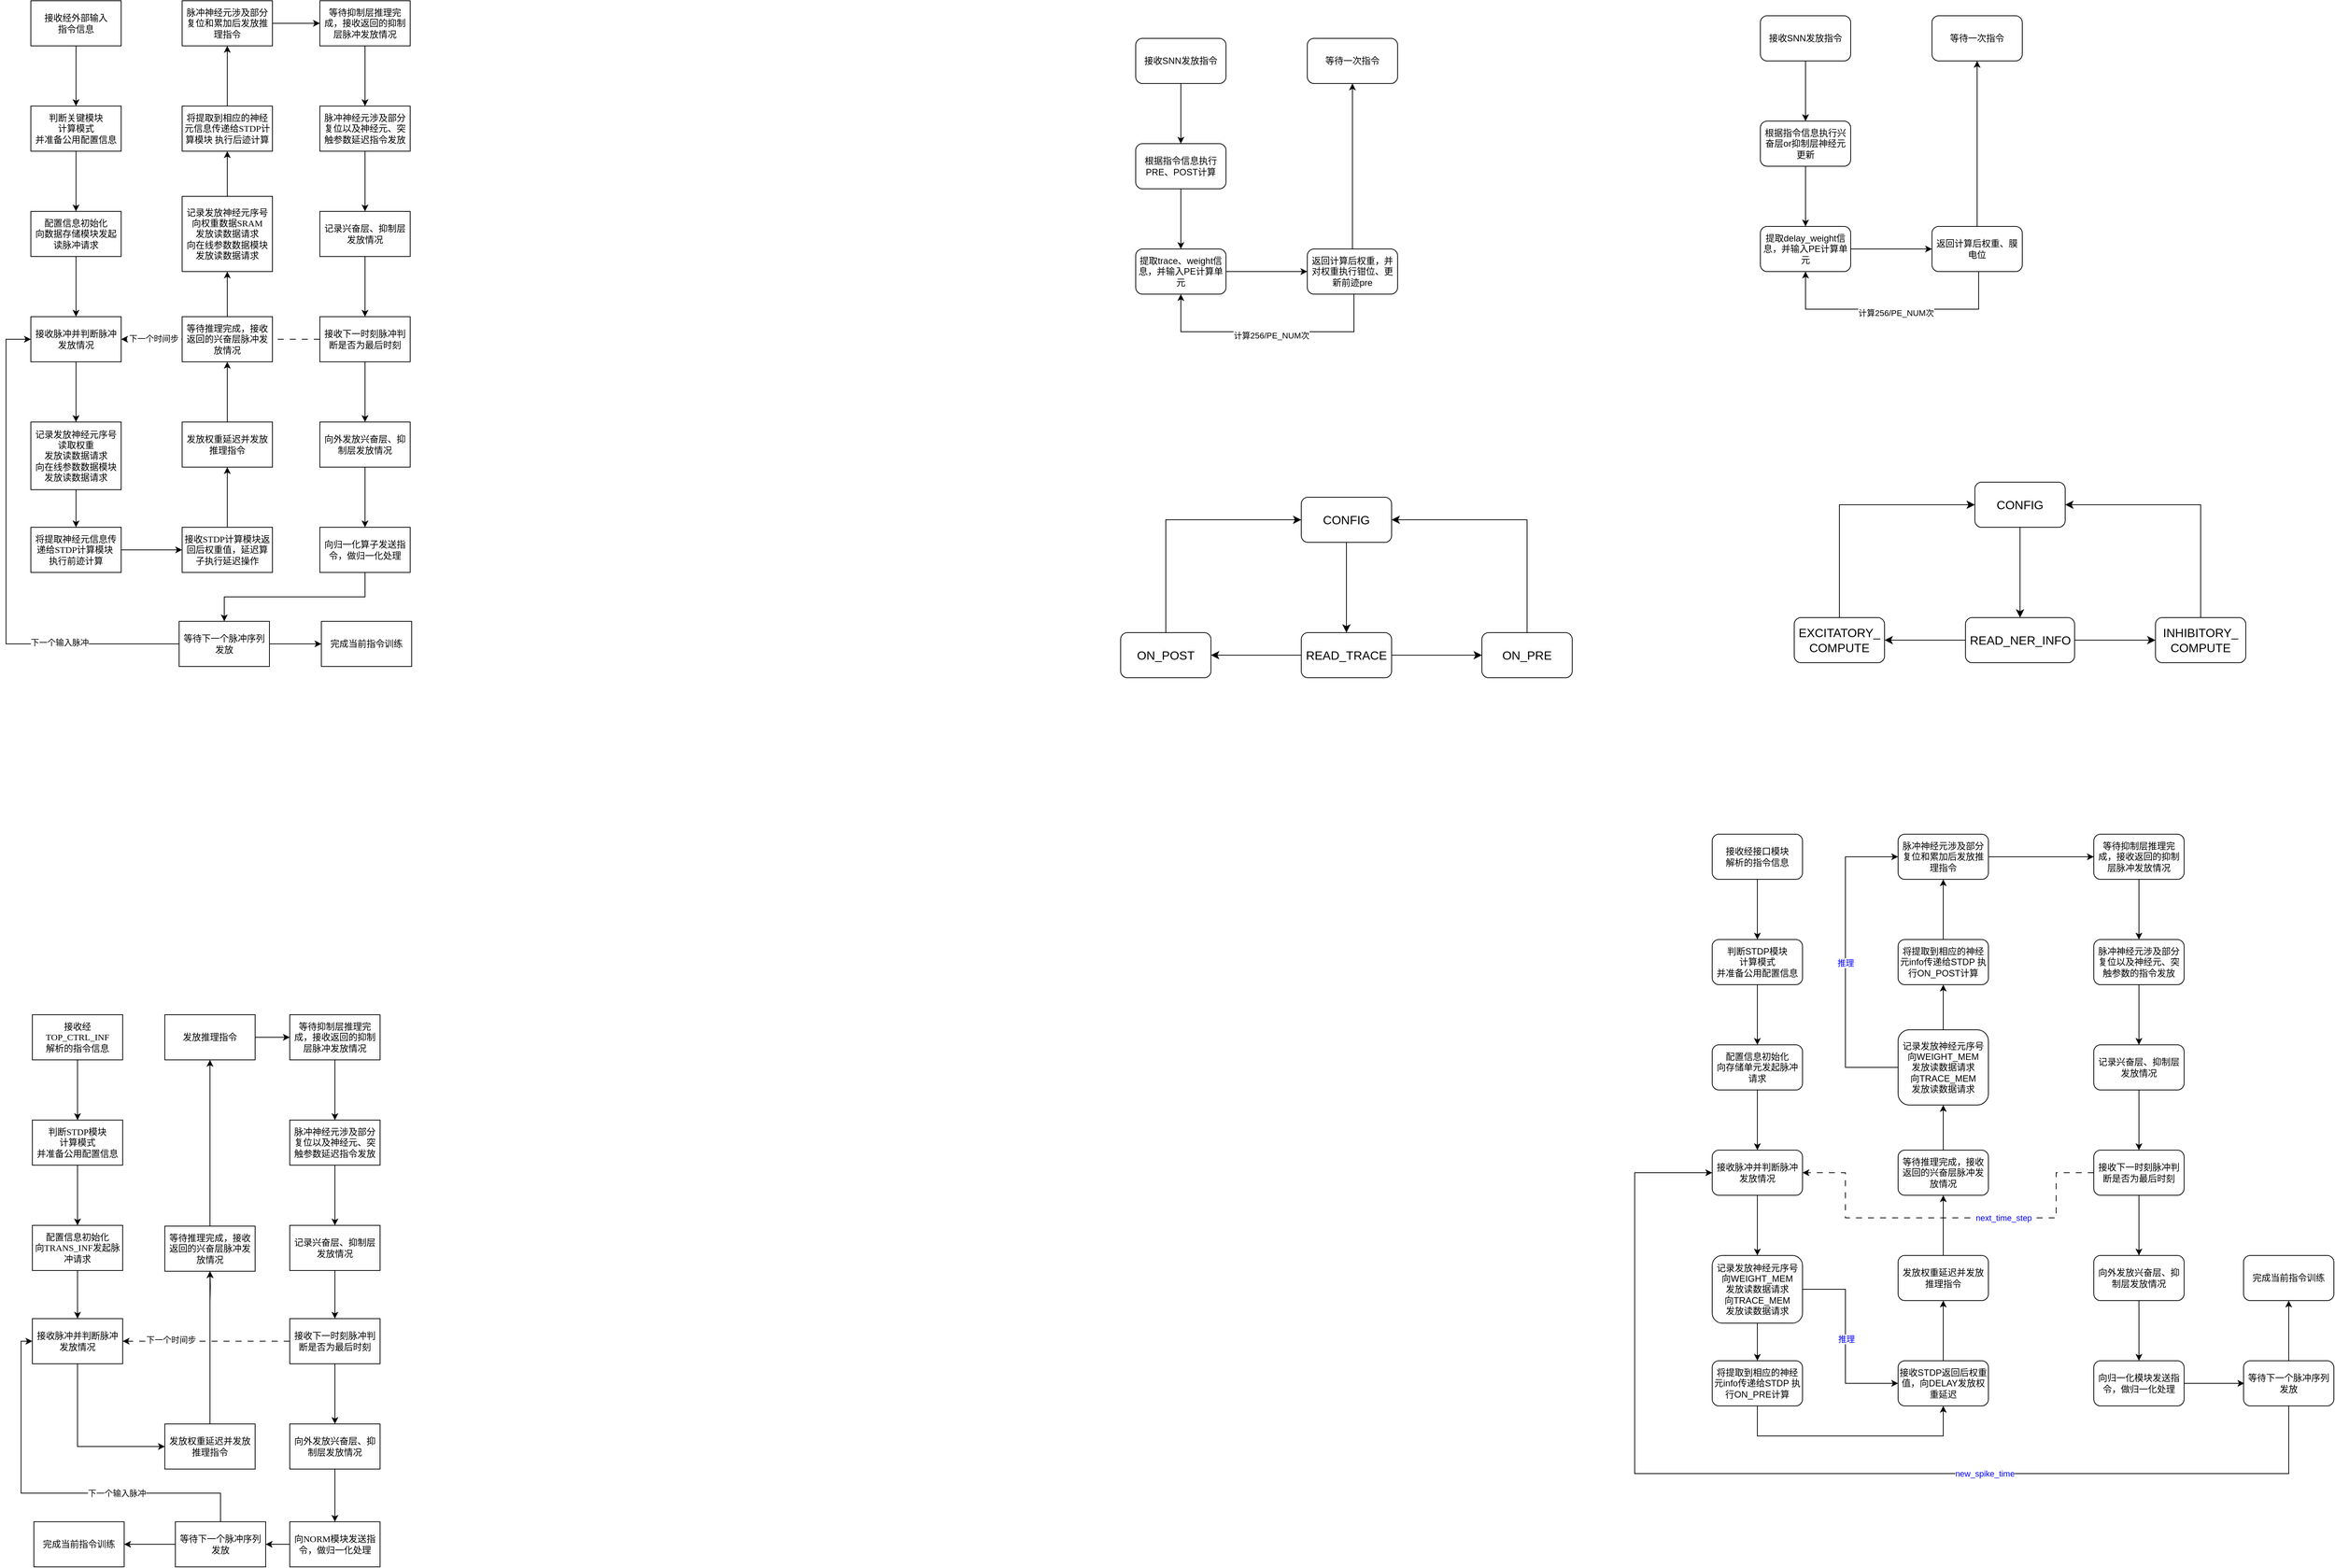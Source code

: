 <mxfile version="24.0.5" type="github">
  <diagram name="第 1 页" id="L9LMITteTnlRZ2TkFZ2f">
    <mxGraphModel dx="1914" dy="976" grid="0" gridSize="10" guides="0" tooltips="1" connect="1" arrows="1" fold="1" page="0" pageScale="1" pageWidth="827" pageHeight="1169" math="0" shadow="0">
      <root>
        <mxCell id="0" />
        <mxCell id="1" parent="0" />
        <mxCell id="XHYiGmg5JfkTDbJsNiU6-63" style="edgeStyle=orthogonalEdgeStyle;rounded=0;orthogonalLoop=1;jettySize=auto;html=1;exitX=0;exitY=0.5;exitDx=0;exitDy=0;entryX=1;entryY=0.5;entryDx=0;entryDy=0;dashed=1;dashPattern=8 8;fontFamily=宋体;fontSource=https%3A%2F%2Ffonts.googleapis.com%2Fcss%3Ffamily%3D%25E5%25AE%258B%25E4%25BD%2593;" parent="1" source="XHYiGmg5JfkTDbJsNiU6-45" target="XHYiGmg5JfkTDbJsNiU6-16" edge="1">
          <mxGeometry relative="1" as="geometry">
            <Array as="points">
              <mxPoint x="519" y="590" />
              <mxPoint x="519" y="590" />
            </Array>
          </mxGeometry>
        </mxCell>
        <mxCell id="ONLA1WShRm9VHiKbCH6p-6" value="下一个时间步" style="edgeLabel;html=1;align=center;verticalAlign=middle;resizable=0;points=[];fontColor=#000000;fontFamily=宋体;fontSource=https%3A%2F%2Ffonts.googleapis.com%2Fcss%3Ffamily%3D%25E5%25AE%258B%25E4%25BD%2593;" parent="XHYiGmg5JfkTDbJsNiU6-63" vertex="1" connectable="0">
          <mxGeometry x="-0.565" relative="1" as="geometry">
            <mxPoint x="-164" y="-1" as="offset" />
          </mxGeometry>
        </mxCell>
        <mxCell id="XHYiGmg5JfkTDbJsNiU6-3" value="" style="edgeStyle=orthogonalEdgeStyle;rounded=0;orthogonalLoop=1;jettySize=auto;html=1;fontFamily=宋体;fontSource=https%3A%2F%2Ffonts.googleapis.com%2Fcss%3Ffamily%3D%25E5%25AE%258B%25E4%25BD%2593;" parent="1" source="XHYiGmg5JfkTDbJsNiU6-1" target="XHYiGmg5JfkTDbJsNiU6-2" edge="1">
          <mxGeometry relative="1" as="geometry" />
        </mxCell>
        <mxCell id="XHYiGmg5JfkTDbJsNiU6-1" value="接收经&lt;font&gt;外部输入&lt;/font&gt;&lt;br&gt;指令信息" style="rounded=0;whiteSpace=wrap;html=1;fillColor=none;fontFamily=宋体;fontSource=https%3A%2F%2Ffonts.googleapis.com%2Fcss%3Ffamily%3D%25E5%25AE%258B%25E4%25BD%2593;" parent="1" vertex="1">
          <mxGeometry x="252" y="140" width="120" height="60" as="geometry" />
        </mxCell>
        <mxCell id="XHYiGmg5JfkTDbJsNiU6-15" value="" style="edgeStyle=orthogonalEdgeStyle;rounded=0;orthogonalLoop=1;jettySize=auto;html=1;fontFamily=宋体;fontSource=https%3A%2F%2Ffonts.googleapis.com%2Fcss%3Ffamily%3D%25E5%25AE%258B%25E4%25BD%2593;" parent="1" source="XHYiGmg5JfkTDbJsNiU6-2" target="XHYiGmg5JfkTDbJsNiU6-14" edge="1">
          <mxGeometry relative="1" as="geometry" />
        </mxCell>
        <mxCell id="XHYiGmg5JfkTDbJsNiU6-2" value="判断&lt;font&gt;关键&lt;/font&gt;模块&lt;br&gt;计算模式&lt;br&gt;并准备公用配置信息" style="whiteSpace=wrap;html=1;fillColor=none;rounded=0;fontFamily=宋体;fontSource=https%3A%2F%2Ffonts.googleapis.com%2Fcss%3Ffamily%3D%25E5%25AE%258B%25E4%25BD%2593;" parent="1" vertex="1">
          <mxGeometry x="252" y="280" width="120" height="60" as="geometry" />
        </mxCell>
        <mxCell id="XHYiGmg5JfkTDbJsNiU6-17" value="" style="edgeStyle=orthogonalEdgeStyle;rounded=0;orthogonalLoop=1;jettySize=auto;html=1;fontFamily=宋体;fontSource=https%3A%2F%2Ffonts.googleapis.com%2Fcss%3Ffamily%3D%25E5%25AE%258B%25E4%25BD%2593;" parent="1" source="XHYiGmg5JfkTDbJsNiU6-14" target="XHYiGmg5JfkTDbJsNiU6-16" edge="1">
          <mxGeometry relative="1" as="geometry" />
        </mxCell>
        <mxCell id="XHYiGmg5JfkTDbJsNiU6-14" value="配置信息初始化&lt;br style=&quot;border-color: var(--border-color);&quot;&gt;向&lt;font&gt;数据存储模块&lt;/font&gt;发起读脉冲请求" style="whiteSpace=wrap;html=1;fillColor=none;rounded=0;fontFamily=宋体;fontSource=https%3A%2F%2Ffonts.googleapis.com%2Fcss%3Ffamily%3D%25E5%25AE%258B%25E4%25BD%2593;" parent="1" vertex="1">
          <mxGeometry x="252" y="420" width="120" height="60" as="geometry" />
        </mxCell>
        <mxCell id="XHYiGmg5JfkTDbJsNiU6-19" value="" style="edgeStyle=orthogonalEdgeStyle;rounded=0;orthogonalLoop=1;jettySize=auto;html=1;fontFamily=宋体;fontSource=https%3A%2F%2Ffonts.googleapis.com%2Fcss%3Ffamily%3D%25E5%25AE%258B%25E4%25BD%2593;" parent="1" source="XHYiGmg5JfkTDbJsNiU6-16" target="XHYiGmg5JfkTDbJsNiU6-18" edge="1">
          <mxGeometry relative="1" as="geometry" />
        </mxCell>
        <mxCell id="XHYiGmg5JfkTDbJsNiU6-16" value="接收脉冲并判断脉冲发放情况" style="whiteSpace=wrap;html=1;fillColor=none;rounded=0;fontFamily=宋体;fontSource=https%3A%2F%2Ffonts.googleapis.com%2Fcss%3Ffamily%3D%25E5%25AE%258B%25E4%25BD%2593;" parent="1" vertex="1">
          <mxGeometry x="252" y="560" width="120" height="60" as="geometry" />
        </mxCell>
        <mxCell id="XHYiGmg5JfkTDbJsNiU6-21" value="" style="edgeStyle=orthogonalEdgeStyle;rounded=0;orthogonalLoop=1;jettySize=auto;html=1;fontFamily=宋体;fontSource=https%3A%2F%2Ffonts.googleapis.com%2Fcss%3Ffamily%3D%25E5%25AE%258B%25E4%25BD%2593;" parent="1" source="XHYiGmg5JfkTDbJsNiU6-18" target="XHYiGmg5JfkTDbJsNiU6-20" edge="1">
          <mxGeometry relative="1" as="geometry" />
        </mxCell>
        <mxCell id="XHYiGmg5JfkTDbJsNiU6-18" value="记录发放神经元序号&lt;br&gt;读取权重&lt;br&gt;发放读数据请求&lt;br&gt;向在线参数数据模块&lt;br&gt;发放读数据请求" style="whiteSpace=wrap;html=1;fillColor=none;rounded=0;fontFamily=宋体;fontSource=https%3A%2F%2Ffonts.googleapis.com%2Fcss%3Ffamily%3D%25E5%25AE%258B%25E4%25BD%2593;" parent="1" vertex="1">
          <mxGeometry x="252" y="700" width="120" height="90" as="geometry" />
        </mxCell>
        <mxCell id="gLFj1DrOyn8dEr5xTRWF-1" style="edgeStyle=orthogonalEdgeStyle;rounded=0;orthogonalLoop=1;jettySize=auto;html=1;exitX=1;exitY=0.5;exitDx=0;exitDy=0;entryX=0;entryY=0.5;entryDx=0;entryDy=0;fontFamily=宋体;fontSource=https%3A%2F%2Ffonts.googleapis.com%2Fcss%3Ffamily%3D%25E5%25AE%258B%25E4%25BD%2593;" parent="1" source="XHYiGmg5JfkTDbJsNiU6-20" target="XHYiGmg5JfkTDbJsNiU6-22" edge="1">
          <mxGeometry relative="1" as="geometry" />
        </mxCell>
        <mxCell id="XHYiGmg5JfkTDbJsNiU6-20" value="将提取神经元&lt;font&gt;信息&lt;/font&gt;&lt;span style=&quot;background-color: initial;&quot;&gt;传递给&lt;/span&gt;&lt;font style=&quot;background-color: initial;&quot;&gt;&lt;font face=&quot;Times New Roman&quot;&gt;STDP&lt;/font&gt;计算模块&lt;/font&gt;&lt;span style=&quot;background-color: initial;&quot;&gt;&amp;nbsp;&lt;/span&gt;&lt;div&gt;&lt;div&gt;执行&lt;font&gt;前迹&lt;/font&gt;计算&lt;/div&gt;&lt;/div&gt;" style="whiteSpace=wrap;html=1;fillColor=none;rounded=0;fontFamily=宋体;fontSource=https%3A%2F%2Ffonts.googleapis.com%2Fcss%3Ffamily%3D%25E5%25AE%258B%25E4%25BD%2593;" parent="1" vertex="1">
          <mxGeometry x="252" y="840" width="120" height="60" as="geometry" />
        </mxCell>
        <mxCell id="XHYiGmg5JfkTDbJsNiU6-25" value="" style="edgeStyle=orthogonalEdgeStyle;rounded=0;orthogonalLoop=1;jettySize=auto;html=1;fontFamily=宋体;fontSource=https%3A%2F%2Ffonts.googleapis.com%2Fcss%3Ffamily%3D%25E5%25AE%258B%25E4%25BD%2593;" parent="1" source="XHYiGmg5JfkTDbJsNiU6-22" target="XHYiGmg5JfkTDbJsNiU6-24" edge="1">
          <mxGeometry relative="1" as="geometry" />
        </mxCell>
        <mxCell id="XHYiGmg5JfkTDbJsNiU6-22" value="接收&lt;font&gt;&lt;font face=&quot;Times New Roman&quot;&gt;STDP&lt;/font&gt;计算模块&lt;/font&gt;返回后权重值，&lt;font&gt;延迟算子执行&lt;/font&gt;延迟操作" style="whiteSpace=wrap;html=1;fillColor=none;rounded=0;fontFamily=宋体;fontSource=https%3A%2F%2Ffonts.googleapis.com%2Fcss%3Ffamily%3D%25E5%25AE%258B%25E4%25BD%2593;" parent="1" vertex="1">
          <mxGeometry x="453" y="840" width="120" height="60" as="geometry" />
        </mxCell>
        <mxCell id="XHYiGmg5JfkTDbJsNiU6-27" value="" style="edgeStyle=orthogonalEdgeStyle;rounded=0;orthogonalLoop=1;jettySize=auto;html=1;fontFamily=宋体;fontSource=https%3A%2F%2Ffonts.googleapis.com%2Fcss%3Ffamily%3D%25E5%25AE%258B%25E4%25BD%2593;" parent="1" source="XHYiGmg5JfkTDbJsNiU6-24" target="XHYiGmg5JfkTDbJsNiU6-26" edge="1">
          <mxGeometry relative="1" as="geometry" />
        </mxCell>
        <mxCell id="XHYiGmg5JfkTDbJsNiU6-24" value="发放权重延迟并发放推理指令" style="whiteSpace=wrap;html=1;fillColor=none;rounded=0;fontFamily=宋体;fontSource=https%3A%2F%2Ffonts.googleapis.com%2Fcss%3Ffamily%3D%25E5%25AE%258B%25E4%25BD%2593;" parent="1" vertex="1">
          <mxGeometry x="453" y="700" width="120" height="60" as="geometry" />
        </mxCell>
        <mxCell id="XHYiGmg5JfkTDbJsNiU6-29" value="" style="edgeStyle=orthogonalEdgeStyle;rounded=0;orthogonalLoop=1;jettySize=auto;html=1;fontFamily=宋体;fontSource=https%3A%2F%2Ffonts.googleapis.com%2Fcss%3Ffamily%3D%25E5%25AE%258B%25E4%25BD%2593;" parent="1" source="XHYiGmg5JfkTDbJsNiU6-26" target="XHYiGmg5JfkTDbJsNiU6-28" edge="1">
          <mxGeometry relative="1" as="geometry" />
        </mxCell>
        <mxCell id="XHYiGmg5JfkTDbJsNiU6-26" value="等待推理完成，接收返回的兴奋层脉冲发放情况" style="whiteSpace=wrap;html=1;fillColor=default;rounded=0;fontFamily=宋体;fontSource=https%3A%2F%2Ffonts.googleapis.com%2Fcss%3Ffamily%3D%25E5%25AE%258B%25E4%25BD%2593;" parent="1" vertex="1">
          <mxGeometry x="453" y="560" width="120" height="60" as="geometry" />
        </mxCell>
        <mxCell id="XHYiGmg5JfkTDbJsNiU6-31" value="" style="edgeStyle=orthogonalEdgeStyle;rounded=0;orthogonalLoop=1;jettySize=auto;html=1;fontFamily=宋体;fontSource=https%3A%2F%2Ffonts.googleapis.com%2Fcss%3Ffamily%3D%25E5%25AE%258B%25E4%25BD%2593;" parent="1" source="XHYiGmg5JfkTDbJsNiU6-28" target="XHYiGmg5JfkTDbJsNiU6-30" edge="1">
          <mxGeometry relative="1" as="geometry" />
        </mxCell>
        <mxCell id="XHYiGmg5JfkTDbJsNiU6-28" value="记录发放神经元序号&lt;br style=&quot;border-color: var(--border-color);&quot;&gt;向&lt;font&gt;权重数据SRAM&lt;/font&gt;&lt;br style=&quot;border-color: var(--border-color);&quot;&gt;发放读数据请求&lt;br style=&quot;border-color: var(--border-color);&quot;&gt;向在线参数数据模块&lt;br style=&quot;border-color: var(--border-color);&quot;&gt;发放读数据请求" style="whiteSpace=wrap;html=1;fillColor=none;rounded=0;fontFamily=宋体;fontSource=https%3A%2F%2Ffonts.googleapis.com%2Fcss%3Ffamily%3D%25E5%25AE%258B%25E4%25BD%2593;" parent="1" vertex="1">
          <mxGeometry x="453" y="400" width="120" height="100" as="geometry" />
        </mxCell>
        <mxCell id="XHYiGmg5JfkTDbJsNiU6-33" value="" style="edgeStyle=orthogonalEdgeStyle;rounded=0;orthogonalLoop=1;jettySize=auto;html=1;fontFamily=宋体;fontSource=https%3A%2F%2Ffonts.googleapis.com%2Fcss%3Ffamily%3D%25E5%25AE%258B%25E4%25BD%2593;" parent="1" source="XHYiGmg5JfkTDbJsNiU6-30" target="XHYiGmg5JfkTDbJsNiU6-32" edge="1">
          <mxGeometry relative="1" as="geometry" />
        </mxCell>
        <mxCell id="XHYiGmg5JfkTDbJsNiU6-30" value="将提取到相应的神经元&lt;font&gt;信息&lt;/font&gt;传递给&lt;font&gt;&lt;font face=&quot;Times New Roman&quot;&gt;STDP&lt;/font&gt;计算模块&lt;/font&gt; 执行&lt;font&gt;后迹&lt;/font&gt;计算" style="whiteSpace=wrap;html=1;fillColor=none;rounded=0;fontFamily=宋体;fontSource=https%3A%2F%2Ffonts.googleapis.com%2Fcss%3Ffamily%3D%25E5%25AE%258B%25E4%25BD%2593;" parent="1" vertex="1">
          <mxGeometry x="453" y="280" width="120" height="60" as="geometry" />
        </mxCell>
        <mxCell id="XHYiGmg5JfkTDbJsNiU6-38" value="" style="edgeStyle=orthogonalEdgeStyle;rounded=0;orthogonalLoop=1;jettySize=auto;html=1;fontFamily=宋体;fontSource=https%3A%2F%2Ffonts.googleapis.com%2Fcss%3Ffamily%3D%25E5%25AE%258B%25E4%25BD%2593;" parent="1" source="XHYiGmg5JfkTDbJsNiU6-32" target="XHYiGmg5JfkTDbJsNiU6-37" edge="1">
          <mxGeometry relative="1" as="geometry" />
        </mxCell>
        <mxCell id="XHYiGmg5JfkTDbJsNiU6-32" value="脉冲神经元涉及部分复位和累加后发放推理指令" style="whiteSpace=wrap;html=1;fillColor=none;rounded=0;fontFamily=宋体;fontSource=https%3A%2F%2Ffonts.googleapis.com%2Fcss%3Ffamily%3D%25E5%25AE%258B%25E4%25BD%2593;" parent="1" vertex="1">
          <mxGeometry x="453" y="140" width="120" height="60" as="geometry" />
        </mxCell>
        <mxCell id="XHYiGmg5JfkTDbJsNiU6-40" value="" style="edgeStyle=orthogonalEdgeStyle;rounded=0;orthogonalLoop=1;jettySize=auto;html=1;fontFamily=宋体;fontSource=https%3A%2F%2Ffonts.googleapis.com%2Fcss%3Ffamily%3D%25E5%25AE%258B%25E4%25BD%2593;" parent="1" source="XHYiGmg5JfkTDbJsNiU6-37" target="XHYiGmg5JfkTDbJsNiU6-39" edge="1">
          <mxGeometry relative="1" as="geometry" />
        </mxCell>
        <mxCell id="XHYiGmg5JfkTDbJsNiU6-37" value="等待抑制层推理完成，接收返回的抑制层脉冲发放情况" style="whiteSpace=wrap;html=1;fillColor=none;rounded=0;fontFamily=宋体;fontSource=https%3A%2F%2Ffonts.googleapis.com%2Fcss%3Ffamily%3D%25E5%25AE%258B%25E4%25BD%2593;" parent="1" vertex="1">
          <mxGeometry x="636" y="140" width="120" height="60" as="geometry" />
        </mxCell>
        <mxCell id="XHYiGmg5JfkTDbJsNiU6-42" value="" style="edgeStyle=orthogonalEdgeStyle;rounded=0;orthogonalLoop=1;jettySize=auto;html=1;fontFamily=宋体;fontSource=https%3A%2F%2Ffonts.googleapis.com%2Fcss%3Ffamily%3D%25E5%25AE%258B%25E4%25BD%2593;" parent="1" source="XHYiGmg5JfkTDbJsNiU6-39" target="XHYiGmg5JfkTDbJsNiU6-41" edge="1">
          <mxGeometry relative="1" as="geometry" />
        </mxCell>
        <mxCell id="XHYiGmg5JfkTDbJsNiU6-39" value="脉冲神经元涉及部分复位以及神经元、突触参数延迟指令发放" style="whiteSpace=wrap;html=1;fillColor=none;rounded=0;fontFamily=宋体;fontSource=https%3A%2F%2Ffonts.googleapis.com%2Fcss%3Ffamily%3D%25E5%25AE%258B%25E4%25BD%2593;" parent="1" vertex="1">
          <mxGeometry x="636" y="280" width="120" height="60" as="geometry" />
        </mxCell>
        <mxCell id="XHYiGmg5JfkTDbJsNiU6-46" value="" style="edgeStyle=orthogonalEdgeStyle;rounded=0;orthogonalLoop=1;jettySize=auto;html=1;fontFamily=宋体;fontSource=https%3A%2F%2Ffonts.googleapis.com%2Fcss%3Ffamily%3D%25E5%25AE%258B%25E4%25BD%2593;" parent="1" source="XHYiGmg5JfkTDbJsNiU6-41" target="XHYiGmg5JfkTDbJsNiU6-45" edge="1">
          <mxGeometry relative="1" as="geometry" />
        </mxCell>
        <mxCell id="XHYiGmg5JfkTDbJsNiU6-41" value="记录兴奋层、抑制层发放情况" style="whiteSpace=wrap;html=1;fillColor=none;rounded=0;fontFamily=宋体;fontSource=https%3A%2F%2Ffonts.googleapis.com%2Fcss%3Ffamily%3D%25E5%25AE%258B%25E4%25BD%2593;" parent="1" vertex="1">
          <mxGeometry x="636" y="420" width="120" height="60" as="geometry" />
        </mxCell>
        <mxCell id="XHYiGmg5JfkTDbJsNiU6-48" value="" style="edgeStyle=orthogonalEdgeStyle;rounded=0;orthogonalLoop=1;jettySize=auto;html=1;fontFamily=宋体;fontSource=https%3A%2F%2Ffonts.googleapis.com%2Fcss%3Ffamily%3D%25E5%25AE%258B%25E4%25BD%2593;" parent="1" source="XHYiGmg5JfkTDbJsNiU6-45" target="XHYiGmg5JfkTDbJsNiU6-47" edge="1">
          <mxGeometry relative="1" as="geometry" />
        </mxCell>
        <mxCell id="XHYiGmg5JfkTDbJsNiU6-45" value="接收下一时刻脉冲判断是否为最后时刻" style="whiteSpace=wrap;html=1;fillColor=none;rounded=0;fontFamily=宋体;fontSource=https%3A%2F%2Ffonts.googleapis.com%2Fcss%3Ffamily%3D%25E5%25AE%258B%25E4%25BD%2593;" parent="1" vertex="1">
          <mxGeometry x="636" y="560" width="120" height="60" as="geometry" />
        </mxCell>
        <mxCell id="XHYiGmg5JfkTDbJsNiU6-50" value="" style="edgeStyle=orthogonalEdgeStyle;rounded=0;orthogonalLoop=1;jettySize=auto;html=1;fontFamily=宋体;fontSource=https%3A%2F%2Ffonts.googleapis.com%2Fcss%3Ffamily%3D%25E5%25AE%258B%25E4%25BD%2593;" parent="1" source="XHYiGmg5JfkTDbJsNiU6-47" target="XHYiGmg5JfkTDbJsNiU6-49" edge="1">
          <mxGeometry relative="1" as="geometry" />
        </mxCell>
        <mxCell id="XHYiGmg5JfkTDbJsNiU6-47" value="向外发放兴奋层、抑制层发放情况" style="whiteSpace=wrap;html=1;fillColor=none;rounded=0;fontFamily=宋体;fontSource=https%3A%2F%2Ffonts.googleapis.com%2Fcss%3Ffamily%3D%25E5%25AE%258B%25E4%25BD%2593;" parent="1" vertex="1">
          <mxGeometry x="636" y="700" width="120" height="60" as="geometry" />
        </mxCell>
        <mxCell id="gLFj1DrOyn8dEr5xTRWF-2" style="edgeStyle=orthogonalEdgeStyle;rounded=0;orthogonalLoop=1;jettySize=auto;html=1;exitX=0.5;exitY=1;exitDx=0;exitDy=0;entryX=0.5;entryY=0;entryDx=0;entryDy=0;fontFamily=宋体;fontSource=https%3A%2F%2Ffonts.googleapis.com%2Fcss%3Ffamily%3D%25E5%25AE%258B%25E4%25BD%2593;" parent="1" source="XHYiGmg5JfkTDbJsNiU6-49" target="XHYiGmg5JfkTDbJsNiU6-51" edge="1">
          <mxGeometry relative="1" as="geometry" />
        </mxCell>
        <mxCell id="XHYiGmg5JfkTDbJsNiU6-49" value="向&lt;font&gt;归一化算子&lt;/font&gt;发送指令，做归一化处理" style="whiteSpace=wrap;html=1;fillColor=none;rounded=0;fontFamily=宋体;fontSource=https%3A%2F%2Ffonts.googleapis.com%2Fcss%3Ffamily%3D%25E5%25AE%258B%25E4%25BD%2593;" parent="1" vertex="1">
          <mxGeometry x="636" y="840" width="120" height="60" as="geometry" />
        </mxCell>
        <mxCell id="XHYiGmg5JfkTDbJsNiU6-53" style="edgeStyle=orthogonalEdgeStyle;rounded=0;orthogonalLoop=1;jettySize=auto;html=1;exitX=0;exitY=0.5;exitDx=0;exitDy=0;entryX=0;entryY=0.5;entryDx=0;entryDy=0;fontFamily=宋体;fontSource=https%3A%2F%2Ffonts.googleapis.com%2Fcss%3Ffamily%3D%25E5%25AE%258B%25E4%25BD%2593;" parent="1" source="XHYiGmg5JfkTDbJsNiU6-51" target="XHYiGmg5JfkTDbJsNiU6-16" edge="1">
          <mxGeometry relative="1" as="geometry">
            <Array as="points">
              <mxPoint x="219" y="995" />
              <mxPoint x="219" y="590" />
            </Array>
          </mxGeometry>
        </mxCell>
        <mxCell id="ONLA1WShRm9VHiKbCH6p-2" value="下一个输入脉冲" style="edgeLabel;html=1;align=center;verticalAlign=middle;resizable=0;points=[];fontColor=#000000;fontFamily=宋体;fontSource=https%3A%2F%2Ffonts.googleapis.com%2Fcss%3Ffamily%3D%25E5%25AE%258B%25E4%25BD%2593;" parent="XHYiGmg5JfkTDbJsNiU6-53" vertex="1" connectable="0">
          <mxGeometry x="-0.324" relative="1" as="geometry">
            <mxPoint x="67" y="-2" as="offset" />
          </mxGeometry>
        </mxCell>
        <mxCell id="XHYiGmg5JfkTDbJsNiU6-55" value="" style="edgeStyle=orthogonalEdgeStyle;rounded=0;orthogonalLoop=1;jettySize=auto;html=1;fontFamily=宋体;fontSource=https%3A%2F%2Ffonts.googleapis.com%2Fcss%3Ffamily%3D%25E5%25AE%258B%25E4%25BD%2593;" parent="1" source="XHYiGmg5JfkTDbJsNiU6-51" target="XHYiGmg5JfkTDbJsNiU6-54" edge="1">
          <mxGeometry relative="1" as="geometry" />
        </mxCell>
        <mxCell id="XHYiGmg5JfkTDbJsNiU6-51" value="等待下一个脉冲序列发放" style="whiteSpace=wrap;html=1;fillColor=none;rounded=0;fontFamily=宋体;fontSource=https%3A%2F%2Ffonts.googleapis.com%2Fcss%3Ffamily%3D%25E5%25AE%258B%25E4%25BD%2593;" parent="1" vertex="1">
          <mxGeometry x="449" y="965" width="120" height="60" as="geometry" />
        </mxCell>
        <mxCell id="XHYiGmg5JfkTDbJsNiU6-54" value="完成当前指令训练" style="whiteSpace=wrap;html=1;fillColor=none;rounded=0;fontFamily=宋体;fontSource=https%3A%2F%2Ffonts.googleapis.com%2Fcss%3Ffamily%3D%25E5%25AE%258B%25E4%25BD%2593;" parent="1" vertex="1">
          <mxGeometry x="638" y="965" width="120" height="60" as="geometry" />
        </mxCell>
        <mxCell id="ONLA1WShRm9VHiKbCH6p-7" style="edgeStyle=orthogonalEdgeStyle;rounded=0;orthogonalLoop=1;jettySize=auto;html=1;exitX=0;exitY=0.5;exitDx=0;exitDy=0;entryX=1;entryY=0.5;entryDx=0;entryDy=0;dashed=1;dashPattern=8 8;fontFamily=宋体;fontSource=https%3A%2F%2Ffonts.googleapis.com%2Fcss%3Ffamily%3D%25E5%25AE%258B%25E4%25BD%2593;" parent="1" source="ONLA1WShRm9VHiKbCH6p-44" target="ONLA1WShRm9VHiKbCH6p-16" edge="1">
          <mxGeometry relative="1" as="geometry">
            <Array as="points">
              <mxPoint x="483" y="1922" />
              <mxPoint x="483" y="1922" />
            </Array>
          </mxGeometry>
        </mxCell>
        <mxCell id="ONLA1WShRm9VHiKbCH6p-8" value="&lt;font color=&quot;#000000&quot;&gt;下一个时间步&lt;/font&gt;" style="edgeLabel;html=1;align=center;verticalAlign=middle;resizable=0;points=[];fontColor=#0000FF;fontFamily=宋体;fontSource=https%3A%2F%2Ffonts.googleapis.com%2Fcss%3Ffamily%3D%25E5%25AE%258B%25E4%25BD%2593;" parent="ONLA1WShRm9VHiKbCH6p-7" vertex="1" connectable="0">
          <mxGeometry x="-0.565" relative="1" as="geometry">
            <mxPoint x="-110" y="-2" as="offset" />
          </mxGeometry>
        </mxCell>
        <mxCell id="ONLA1WShRm9VHiKbCH6p-9" value="" style="edgeStyle=orthogonalEdgeStyle;rounded=0;orthogonalLoop=1;jettySize=auto;html=1;fontFamily=宋体;fontSource=https%3A%2F%2Ffonts.googleapis.com%2Fcss%3Ffamily%3D%25E5%25AE%258B%25E4%25BD%2593;" parent="1" source="ONLA1WShRm9VHiKbCH6p-10" target="ONLA1WShRm9VHiKbCH6p-12" edge="1">
          <mxGeometry relative="1" as="geometry" />
        </mxCell>
        <mxCell id="ONLA1WShRm9VHiKbCH6p-10" value="接收经&lt;font face=&quot;Times New Roman&quot;&gt;TOP_CTRL_INF&lt;/font&gt;&lt;br&gt;解析的指令信息" style="rounded=0;whiteSpace=wrap;html=1;fillColor=none;fontFamily=宋体;fontSource=https%3A%2F%2Ffonts.googleapis.com%2Fcss%3Ffamily%3D%25E5%25AE%258B%25E4%25BD%2593;" parent="1" vertex="1">
          <mxGeometry x="254" y="1488" width="120" height="60" as="geometry" />
        </mxCell>
        <mxCell id="ONLA1WShRm9VHiKbCH6p-11" value="" style="edgeStyle=orthogonalEdgeStyle;rounded=0;orthogonalLoop=1;jettySize=auto;html=1;fontFamily=宋体;fontSource=https%3A%2F%2Ffonts.googleapis.com%2Fcss%3Ffamily%3D%25E5%25AE%258B%25E4%25BD%2593;" parent="1" source="ONLA1WShRm9VHiKbCH6p-12" target="ONLA1WShRm9VHiKbCH6p-14" edge="1">
          <mxGeometry relative="1" as="geometry" />
        </mxCell>
        <mxCell id="ONLA1WShRm9VHiKbCH6p-12" value="判断&lt;font face=&quot;Times New Roman&quot;&gt;STDP&lt;/font&gt;模块&lt;br&gt;计算模式&lt;br&gt;并准备公用配置信息" style="whiteSpace=wrap;html=1;fillColor=none;rounded=0;fontFamily=宋体;fontSource=https%3A%2F%2Ffonts.googleapis.com%2Fcss%3Ffamily%3D%25E5%25AE%258B%25E4%25BD%2593;" parent="1" vertex="1">
          <mxGeometry x="254" y="1628" width="120" height="60" as="geometry" />
        </mxCell>
        <mxCell id="ONLA1WShRm9VHiKbCH6p-13" value="" style="edgeStyle=orthogonalEdgeStyle;rounded=0;orthogonalLoop=1;jettySize=auto;html=1;fontFamily=宋体;fontSource=https%3A%2F%2Ffonts.googleapis.com%2Fcss%3Ffamily%3D%25E5%25AE%258B%25E4%25BD%2593;" parent="1" source="ONLA1WShRm9VHiKbCH6p-14" target="ONLA1WShRm9VHiKbCH6p-16" edge="1">
          <mxGeometry relative="1" as="geometry" />
        </mxCell>
        <mxCell id="ONLA1WShRm9VHiKbCH6p-14" value="配置信息初始化&lt;br style=&quot;border-color: var(--border-color);&quot;&gt;向&lt;font face=&quot;Times New Roman&quot;&gt;TRANS_INF&lt;/font&gt;发起脉冲请求" style="whiteSpace=wrap;html=1;fillColor=none;rounded=0;fontFamily=宋体;fontSource=https%3A%2F%2Ffonts.googleapis.com%2Fcss%3Ffamily%3D%25E5%25AE%258B%25E4%25BD%2593;" parent="1" vertex="1">
          <mxGeometry x="254" y="1768" width="120" height="60" as="geometry" />
        </mxCell>
        <mxCell id="ONLA1WShRm9VHiKbCH6p-54" style="edgeStyle=orthogonalEdgeStyle;rounded=0;orthogonalLoop=1;jettySize=auto;html=1;exitX=0.5;exitY=1;exitDx=0;exitDy=0;entryX=0;entryY=0.5;entryDx=0;entryDy=0;fontFamily=宋体;fontSource=https%3A%2F%2Ffonts.googleapis.com%2Fcss%3Ffamily%3D%25E5%25AE%258B%25E4%25BD%2593;" parent="1" source="ONLA1WShRm9VHiKbCH6p-16" target="ONLA1WShRm9VHiKbCH6p-26" edge="1">
          <mxGeometry relative="1" as="geometry" />
        </mxCell>
        <mxCell id="ONLA1WShRm9VHiKbCH6p-16" value="接收脉冲并判断脉冲发放情况" style="whiteSpace=wrap;html=1;fillColor=none;rounded=0;fontFamily=宋体;fontSource=https%3A%2F%2Ffonts.googleapis.com%2Fcss%3Ffamily%3D%25E5%25AE%258B%25E4%25BD%2593;" parent="1" vertex="1">
          <mxGeometry x="254" y="1892" width="120" height="60" as="geometry" />
        </mxCell>
        <mxCell id="ONLA1WShRm9VHiKbCH6p-25" value="" style="edgeStyle=orthogonalEdgeStyle;rounded=0;orthogonalLoop=1;jettySize=auto;html=1;fontFamily=宋体;fontSource=https%3A%2F%2Ffonts.googleapis.com%2Fcss%3Ffamily%3D%25E5%25AE%258B%25E4%25BD%2593;" parent="1" source="ONLA1WShRm9VHiKbCH6p-26" target="ONLA1WShRm9VHiKbCH6p-28" edge="1">
          <mxGeometry relative="1" as="geometry" />
        </mxCell>
        <mxCell id="ONLA1WShRm9VHiKbCH6p-26" value="发放权重延迟并发放推理指令" style="whiteSpace=wrap;html=1;fillColor=none;rounded=0;fontFamily=宋体;fontSource=https%3A%2F%2Ffonts.googleapis.com%2Fcss%3Ffamily%3D%25E5%25AE%258B%25E4%25BD%2593;" parent="1" vertex="1">
          <mxGeometry x="430" y="2032" width="120" height="60" as="geometry" />
        </mxCell>
        <mxCell id="ONLA1WShRm9VHiKbCH6p-33" value="" style="edgeStyle=orthogonalEdgeStyle;rounded=0;orthogonalLoop=1;jettySize=auto;html=1;fontFamily=宋体;fontSource=https%3A%2F%2Ffonts.googleapis.com%2Fcss%3Ffamily%3D%25E5%25AE%258B%25E4%25BD%2593;exitX=0.5;exitY=0;exitDx=0;exitDy=0;" parent="1" source="ONLA1WShRm9VHiKbCH6p-28" target="ONLA1WShRm9VHiKbCH6p-36" edge="1">
          <mxGeometry relative="1" as="geometry">
            <mxPoint x="490" y="1730" as="sourcePoint" />
          </mxGeometry>
        </mxCell>
        <mxCell id="ONLA1WShRm9VHiKbCH6p-35" value="" style="edgeStyle=orthogonalEdgeStyle;rounded=0;orthogonalLoop=1;jettySize=auto;html=1;fontFamily=宋体;fontSource=https%3A%2F%2Ffonts.googleapis.com%2Fcss%3Ffamily%3D%25E5%25AE%258B%25E4%25BD%2593;" parent="1" source="ONLA1WShRm9VHiKbCH6p-36" target="ONLA1WShRm9VHiKbCH6p-38" edge="1">
          <mxGeometry relative="1" as="geometry" />
        </mxCell>
        <mxCell id="ONLA1WShRm9VHiKbCH6p-36" value="发放推理指令" style="whiteSpace=wrap;html=1;fillColor=none;rounded=0;fontFamily=宋体;fontSource=https%3A%2F%2Ffonts.googleapis.com%2Fcss%3Ffamily%3D%25E5%25AE%258B%25E4%25BD%2593;" parent="1" vertex="1">
          <mxGeometry x="430" y="1488" width="120" height="60" as="geometry" />
        </mxCell>
        <mxCell id="ONLA1WShRm9VHiKbCH6p-37" value="" style="edgeStyle=orthogonalEdgeStyle;rounded=0;orthogonalLoop=1;jettySize=auto;html=1;fontFamily=宋体;fontSource=https%3A%2F%2Ffonts.googleapis.com%2Fcss%3Ffamily%3D%25E5%25AE%258B%25E4%25BD%2593;" parent="1" source="ONLA1WShRm9VHiKbCH6p-38" target="ONLA1WShRm9VHiKbCH6p-40" edge="1">
          <mxGeometry relative="1" as="geometry" />
        </mxCell>
        <mxCell id="ONLA1WShRm9VHiKbCH6p-38" value="等待抑制层推理完成，接收返回的抑制层脉冲发放情况" style="whiteSpace=wrap;html=1;fillColor=none;rounded=0;fontFamily=宋体;fontSource=https%3A%2F%2Ffonts.googleapis.com%2Fcss%3Ffamily%3D%25E5%25AE%258B%25E4%25BD%2593;" parent="1" vertex="1">
          <mxGeometry x="596" y="1488" width="120" height="60" as="geometry" />
        </mxCell>
        <mxCell id="ONLA1WShRm9VHiKbCH6p-39" value="" style="edgeStyle=orthogonalEdgeStyle;rounded=0;orthogonalLoop=1;jettySize=auto;html=1;fontFamily=宋体;fontSource=https%3A%2F%2Ffonts.googleapis.com%2Fcss%3Ffamily%3D%25E5%25AE%258B%25E4%25BD%2593;" parent="1" source="ONLA1WShRm9VHiKbCH6p-40" target="ONLA1WShRm9VHiKbCH6p-42" edge="1">
          <mxGeometry relative="1" as="geometry" />
        </mxCell>
        <mxCell id="ONLA1WShRm9VHiKbCH6p-40" value="脉冲神经元涉及部分复位以及神经元、突触参数延迟指令发放" style="whiteSpace=wrap;html=1;fillColor=none;rounded=0;fontFamily=宋体;fontSource=https%3A%2F%2Ffonts.googleapis.com%2Fcss%3Ffamily%3D%25E5%25AE%258B%25E4%25BD%2593;" parent="1" vertex="1">
          <mxGeometry x="596" y="1628" width="120" height="60" as="geometry" />
        </mxCell>
        <mxCell id="ONLA1WShRm9VHiKbCH6p-41" value="" style="edgeStyle=orthogonalEdgeStyle;rounded=0;orthogonalLoop=1;jettySize=auto;html=1;fontFamily=宋体;fontSource=https%3A%2F%2Ffonts.googleapis.com%2Fcss%3Ffamily%3D%25E5%25AE%258B%25E4%25BD%2593;" parent="1" source="ONLA1WShRm9VHiKbCH6p-42" target="ONLA1WShRm9VHiKbCH6p-44" edge="1">
          <mxGeometry relative="1" as="geometry" />
        </mxCell>
        <mxCell id="ONLA1WShRm9VHiKbCH6p-42" value="记录兴奋层、抑制层发放情况" style="whiteSpace=wrap;html=1;fillColor=none;rounded=0;fontFamily=宋体;fontSource=https%3A%2F%2Ffonts.googleapis.com%2Fcss%3Ffamily%3D%25E5%25AE%258B%25E4%25BD%2593;" parent="1" vertex="1">
          <mxGeometry x="596" y="1768" width="120" height="60" as="geometry" />
        </mxCell>
        <mxCell id="ONLA1WShRm9VHiKbCH6p-43" value="" style="edgeStyle=orthogonalEdgeStyle;rounded=0;orthogonalLoop=1;jettySize=auto;html=1;fontFamily=宋体;fontSource=https%3A%2F%2Ffonts.googleapis.com%2Fcss%3Ffamily%3D%25E5%25AE%258B%25E4%25BD%2593;" parent="1" source="ONLA1WShRm9VHiKbCH6p-44" target="ONLA1WShRm9VHiKbCH6p-46" edge="1">
          <mxGeometry relative="1" as="geometry" />
        </mxCell>
        <mxCell id="ONLA1WShRm9VHiKbCH6p-44" value="接收下一时刻脉冲判断是否为最后时刻" style="whiteSpace=wrap;html=1;fillColor=none;rounded=0;fontFamily=宋体;fontSource=https%3A%2F%2Ffonts.googleapis.com%2Fcss%3Ffamily%3D%25E5%25AE%258B%25E4%25BD%2593;" parent="1" vertex="1">
          <mxGeometry x="596" y="1892" width="120" height="60" as="geometry" />
        </mxCell>
        <mxCell id="ONLA1WShRm9VHiKbCH6p-45" value="" style="edgeStyle=orthogonalEdgeStyle;rounded=0;orthogonalLoop=1;jettySize=auto;html=1;fontFamily=宋体;fontSource=https%3A%2F%2Ffonts.googleapis.com%2Fcss%3Ffamily%3D%25E5%25AE%258B%25E4%25BD%2593;" parent="1" source="ONLA1WShRm9VHiKbCH6p-46" target="ONLA1WShRm9VHiKbCH6p-48" edge="1">
          <mxGeometry relative="1" as="geometry" />
        </mxCell>
        <mxCell id="ONLA1WShRm9VHiKbCH6p-46" value="向外发放兴奋层、抑制层发放情况" style="whiteSpace=wrap;html=1;fillColor=none;rounded=0;fontFamily=宋体;fontSource=https%3A%2F%2Ffonts.googleapis.com%2Fcss%3Ffamily%3D%25E5%25AE%258B%25E4%25BD%2593;" parent="1" vertex="1">
          <mxGeometry x="596" y="2032" width="120" height="60" as="geometry" />
        </mxCell>
        <mxCell id="ONLA1WShRm9VHiKbCH6p-47" value="" style="edgeStyle=orthogonalEdgeStyle;rounded=0;orthogonalLoop=1;jettySize=auto;html=1;entryX=1;entryY=0.5;entryDx=0;entryDy=0;fontFamily=宋体;fontSource=https%3A%2F%2Ffonts.googleapis.com%2Fcss%3Ffamily%3D%25E5%25AE%258B%25E4%25BD%2593;" parent="1" source="ONLA1WShRm9VHiKbCH6p-48" target="ONLA1WShRm9VHiKbCH6p-52" edge="1">
          <mxGeometry relative="1" as="geometry">
            <mxPoint x="890" y="2192" as="targetPoint" />
            <Array as="points">
              <mxPoint x="588" y="2192" />
              <mxPoint x="588" y="2192" />
            </Array>
          </mxGeometry>
        </mxCell>
        <mxCell id="ONLA1WShRm9VHiKbCH6p-48" value="向&lt;font face=&quot;Times New Roman&quot;&gt;NORM&lt;/font&gt;模块发送指令，做归一化处理" style="whiteSpace=wrap;html=1;fillColor=none;rounded=0;fontFamily=宋体;fontSource=https%3A%2F%2Ffonts.googleapis.com%2Fcss%3Ffamily%3D%25E5%25AE%258B%25E4%25BD%2593;" parent="1" vertex="1">
          <mxGeometry x="596" y="2162" width="120" height="60" as="geometry" />
        </mxCell>
        <mxCell id="ONLA1WShRm9VHiKbCH6p-49" style="edgeStyle=orthogonalEdgeStyle;rounded=0;orthogonalLoop=1;jettySize=auto;html=1;exitX=0.5;exitY=0;exitDx=0;exitDy=0;entryX=0;entryY=0.5;entryDx=0;entryDy=0;fontFamily=宋体;fontSource=https%3A%2F%2Ffonts.googleapis.com%2Fcss%3Ffamily%3D%25E5%25AE%258B%25E4%25BD%2593;" parent="1" source="ONLA1WShRm9VHiKbCH6p-52" target="ONLA1WShRm9VHiKbCH6p-16" edge="1">
          <mxGeometry relative="1" as="geometry">
            <Array as="points">
              <mxPoint x="504" y="2124" />
              <mxPoint x="239" y="2124" />
              <mxPoint x="239" y="1922" />
            </Array>
          </mxGeometry>
        </mxCell>
        <mxCell id="ONLA1WShRm9VHiKbCH6p-50" value="下一个输入脉冲" style="edgeLabel;html=1;align=center;verticalAlign=middle;resizable=0;points=[];fontColor=#000000;fontFamily=宋体;fontSource=https%3A%2F%2Ffonts.googleapis.com%2Fcss%3Ffamily%3D%25E5%25AE%258B%25E4%25BD%2593;" parent="ONLA1WShRm9VHiKbCH6p-49" vertex="1" connectable="0">
          <mxGeometry x="-0.324" relative="1" as="geometry">
            <mxPoint as="offset" />
          </mxGeometry>
        </mxCell>
        <mxCell id="ONLA1WShRm9VHiKbCH6p-51" value="" style="edgeStyle=orthogonalEdgeStyle;rounded=0;orthogonalLoop=1;jettySize=auto;html=1;fontFamily=宋体;fontSource=https%3A%2F%2Ffonts.googleapis.com%2Fcss%3Ffamily%3D%25E5%25AE%258B%25E4%25BD%2593;" parent="1" source="ONLA1WShRm9VHiKbCH6p-52" target="ONLA1WShRm9VHiKbCH6p-53" edge="1">
          <mxGeometry relative="1" as="geometry" />
        </mxCell>
        <mxCell id="ONLA1WShRm9VHiKbCH6p-52" value="等待下一个脉冲序列发放" style="whiteSpace=wrap;html=1;fillColor=none;rounded=0;fontFamily=宋体;fontSource=https%3A%2F%2Ffonts.googleapis.com%2Fcss%3Ffamily%3D%25E5%25AE%258B%25E4%25BD%2593;" parent="1" vertex="1">
          <mxGeometry x="444" y="2162" width="120" height="60" as="geometry" />
        </mxCell>
        <mxCell id="ONLA1WShRm9VHiKbCH6p-53" value="完成当前指令训练" style="whiteSpace=wrap;html=1;fillColor=none;rounded=0;fontFamily=宋体;fontSource=https%3A%2F%2Ffonts.googleapis.com%2Fcss%3Ffamily%3D%25E5%25AE%258B%25E4%25BD%2593;" parent="1" vertex="1">
          <mxGeometry x="256" y="2162" width="120" height="60" as="geometry" />
        </mxCell>
        <mxCell id="ONLA1WShRm9VHiKbCH6p-58" value="" style="edgeStyle=orthogonalEdgeStyle;rounded=0;orthogonalLoop=1;jettySize=auto;html=1;" parent="1" source="ONLA1WShRm9VHiKbCH6p-56" target="ONLA1WShRm9VHiKbCH6p-57" edge="1">
          <mxGeometry relative="1" as="geometry" />
        </mxCell>
        <mxCell id="ONLA1WShRm9VHiKbCH6p-56" value="接收SNN发放指令" style="rounded=1;whiteSpace=wrap;html=1;" parent="1" vertex="1">
          <mxGeometry x="1720" y="190" width="120" height="60" as="geometry" />
        </mxCell>
        <mxCell id="ONLA1WShRm9VHiKbCH6p-60" value="" style="edgeStyle=orthogonalEdgeStyle;rounded=0;orthogonalLoop=1;jettySize=auto;html=1;" parent="1" source="ONLA1WShRm9VHiKbCH6p-57" target="ONLA1WShRm9VHiKbCH6p-59" edge="1">
          <mxGeometry relative="1" as="geometry" />
        </mxCell>
        <mxCell id="ONLA1WShRm9VHiKbCH6p-57" value="根据指令信息执行PRE、POST计算" style="whiteSpace=wrap;html=1;rounded=1;" parent="1" vertex="1">
          <mxGeometry x="1720" y="330" width="120" height="60" as="geometry" />
        </mxCell>
        <mxCell id="ONLA1WShRm9VHiKbCH6p-62" value="" style="edgeStyle=orthogonalEdgeStyle;rounded=0;orthogonalLoop=1;jettySize=auto;html=1;" parent="1" source="ONLA1WShRm9VHiKbCH6p-59" target="ONLA1WShRm9VHiKbCH6p-61" edge="1">
          <mxGeometry relative="1" as="geometry" />
        </mxCell>
        <mxCell id="ONLA1WShRm9VHiKbCH6p-59" value="提取trace、weight信息，并输入PE计算单元" style="whiteSpace=wrap;html=1;rounded=1;" parent="1" vertex="1">
          <mxGeometry x="1720" y="470" width="120" height="60" as="geometry" />
        </mxCell>
        <mxCell id="ONLA1WShRm9VHiKbCH6p-64" value="" style="edgeStyle=orthogonalEdgeStyle;rounded=0;orthogonalLoop=1;jettySize=auto;html=1;" parent="1" source="ONLA1WShRm9VHiKbCH6p-61" target="ONLA1WShRm9VHiKbCH6p-63" edge="1">
          <mxGeometry relative="1" as="geometry" />
        </mxCell>
        <mxCell id="ONLA1WShRm9VHiKbCH6p-65" style="edgeStyle=orthogonalEdgeStyle;rounded=0;orthogonalLoop=1;jettySize=auto;html=1;exitX=0.5;exitY=1;exitDx=0;exitDy=0;entryX=0.5;entryY=1;entryDx=0;entryDy=0;" parent="1" source="ONLA1WShRm9VHiKbCH6p-61" target="ONLA1WShRm9VHiKbCH6p-59" edge="1">
          <mxGeometry relative="1" as="geometry">
            <Array as="points">
              <mxPoint x="2008" y="500" />
              <mxPoint x="2010" y="500" />
              <mxPoint x="2010" y="580" />
              <mxPoint x="1780" y="580" />
            </Array>
          </mxGeometry>
        </mxCell>
        <mxCell id="ONLA1WShRm9VHiKbCH6p-66" value="计算256/PE_NUM次" style="edgeLabel;html=1;align=center;verticalAlign=middle;resizable=0;points=[];" parent="ONLA1WShRm9VHiKbCH6p-65" vertex="1" connectable="0">
          <mxGeometry x="0.083" y="3" relative="1" as="geometry">
            <mxPoint x="-10" y="2" as="offset" />
          </mxGeometry>
        </mxCell>
        <mxCell id="ONLA1WShRm9VHiKbCH6p-61" value="返回计算后权重，并对权重执行钳位、更新前迹pre" style="whiteSpace=wrap;html=1;rounded=1;" parent="1" vertex="1">
          <mxGeometry x="1948" y="470" width="120" height="60" as="geometry" />
        </mxCell>
        <mxCell id="ONLA1WShRm9VHiKbCH6p-63" value="等待一次指令" style="whiteSpace=wrap;html=1;rounded=1;" parent="1" vertex="1">
          <mxGeometry x="1948" y="190" width="120" height="60" as="geometry" />
        </mxCell>
        <mxCell id="mNBl5FdlkpwVqaLiXcc0-3" value="" style="edgeStyle=none;curved=1;rounded=0;orthogonalLoop=1;jettySize=auto;html=1;fontSize=12;startSize=8;endSize=8;" parent="1" source="mNBl5FdlkpwVqaLiXcc0-1" target="mNBl5FdlkpwVqaLiXcc0-2" edge="1">
          <mxGeometry relative="1" as="geometry" />
        </mxCell>
        <mxCell id="mNBl5FdlkpwVqaLiXcc0-1" value="CONFIG" style="rounded=1;whiteSpace=wrap;html=1;fontSize=16;" parent="1" vertex="1">
          <mxGeometry x="1940" y="800" width="120" height="60" as="geometry" />
        </mxCell>
        <mxCell id="mNBl5FdlkpwVqaLiXcc0-5" value="" style="edgeStyle=none;curved=1;rounded=0;orthogonalLoop=1;jettySize=auto;html=1;fontSize=12;startSize=8;endSize=8;" parent="1" source="mNBl5FdlkpwVqaLiXcc0-2" target="mNBl5FdlkpwVqaLiXcc0-4" edge="1">
          <mxGeometry relative="1" as="geometry" />
        </mxCell>
        <mxCell id="mNBl5FdlkpwVqaLiXcc0-7" value="" style="edgeStyle=none;curved=1;rounded=0;orthogonalLoop=1;jettySize=auto;html=1;fontSize=12;startSize=8;endSize=8;" parent="1" source="mNBl5FdlkpwVqaLiXcc0-2" target="mNBl5FdlkpwVqaLiXcc0-6" edge="1">
          <mxGeometry relative="1" as="geometry" />
        </mxCell>
        <mxCell id="mNBl5FdlkpwVqaLiXcc0-2" value="READ_TRACE" style="rounded=1;whiteSpace=wrap;html=1;fontSize=16;" parent="1" vertex="1">
          <mxGeometry x="1940" y="980" width="120" height="60" as="geometry" />
        </mxCell>
        <mxCell id="mNBl5FdlkpwVqaLiXcc0-10" style="edgeStyle=orthogonalEdgeStyle;rounded=0;orthogonalLoop=1;jettySize=auto;html=1;entryX=1;entryY=0.5;entryDx=0;entryDy=0;fontSize=12;startSize=8;endSize=8;" parent="1" source="mNBl5FdlkpwVqaLiXcc0-4" target="mNBl5FdlkpwVqaLiXcc0-1" edge="1">
          <mxGeometry relative="1" as="geometry">
            <Array as="points">
              <mxPoint x="2240" y="830" />
            </Array>
          </mxGeometry>
        </mxCell>
        <mxCell id="mNBl5FdlkpwVqaLiXcc0-4" value="ON_PRE" style="rounded=1;whiteSpace=wrap;html=1;fontSize=16;" parent="1" vertex="1">
          <mxGeometry x="2180" y="980" width="120" height="60" as="geometry" />
        </mxCell>
        <mxCell id="mNBl5FdlkpwVqaLiXcc0-9" style="edgeStyle=orthogonalEdgeStyle;rounded=0;orthogonalLoop=1;jettySize=auto;html=1;exitX=0.5;exitY=0;exitDx=0;exitDy=0;entryX=0;entryY=0.5;entryDx=0;entryDy=0;fontSize=12;startSize=8;endSize=8;" parent="1" source="mNBl5FdlkpwVqaLiXcc0-6" target="mNBl5FdlkpwVqaLiXcc0-1" edge="1">
          <mxGeometry relative="1" as="geometry" />
        </mxCell>
        <mxCell id="mNBl5FdlkpwVqaLiXcc0-6" value="ON_POST" style="rounded=1;whiteSpace=wrap;html=1;fontSize=16;" parent="1" vertex="1">
          <mxGeometry x="1700" y="980" width="120" height="60" as="geometry" />
        </mxCell>
        <mxCell id="mNBl5FdlkpwVqaLiXcc0-11" value="" style="edgeStyle=orthogonalEdgeStyle;rounded=0;orthogonalLoop=1;jettySize=auto;html=1;" parent="1" source="mNBl5FdlkpwVqaLiXcc0-12" target="mNBl5FdlkpwVqaLiXcc0-14" edge="1">
          <mxGeometry relative="1" as="geometry" />
        </mxCell>
        <mxCell id="mNBl5FdlkpwVqaLiXcc0-12" value="接收SNN发放指令" style="rounded=1;whiteSpace=wrap;html=1;" parent="1" vertex="1">
          <mxGeometry x="2550" y="160" width="120" height="60" as="geometry" />
        </mxCell>
        <mxCell id="mNBl5FdlkpwVqaLiXcc0-13" value="" style="edgeStyle=orthogonalEdgeStyle;rounded=0;orthogonalLoop=1;jettySize=auto;html=1;" parent="1" source="mNBl5FdlkpwVqaLiXcc0-14" target="mNBl5FdlkpwVqaLiXcc0-16" edge="1">
          <mxGeometry relative="1" as="geometry" />
        </mxCell>
        <mxCell id="mNBl5FdlkpwVqaLiXcc0-14" value="根据指令信息执行兴奋层or抑制层神经元更新" style="whiteSpace=wrap;html=1;rounded=1;" parent="1" vertex="1">
          <mxGeometry x="2550" y="300" width="120" height="60" as="geometry" />
        </mxCell>
        <mxCell id="mNBl5FdlkpwVqaLiXcc0-15" value="" style="edgeStyle=orthogonalEdgeStyle;rounded=0;orthogonalLoop=1;jettySize=auto;html=1;" parent="1" source="mNBl5FdlkpwVqaLiXcc0-16" target="mNBl5FdlkpwVqaLiXcc0-20" edge="1">
          <mxGeometry relative="1" as="geometry" />
        </mxCell>
        <mxCell id="mNBl5FdlkpwVqaLiXcc0-16" value="提取delay_weight信息，并输入PE计算单元" style="whiteSpace=wrap;html=1;rounded=1;" parent="1" vertex="1">
          <mxGeometry x="2550" y="440" width="120" height="60" as="geometry" />
        </mxCell>
        <mxCell id="mNBl5FdlkpwVqaLiXcc0-17" value="" style="edgeStyle=orthogonalEdgeStyle;rounded=0;orthogonalLoop=1;jettySize=auto;html=1;" parent="1" source="mNBl5FdlkpwVqaLiXcc0-20" target="mNBl5FdlkpwVqaLiXcc0-21" edge="1">
          <mxGeometry relative="1" as="geometry" />
        </mxCell>
        <mxCell id="mNBl5FdlkpwVqaLiXcc0-18" style="edgeStyle=orthogonalEdgeStyle;rounded=0;orthogonalLoop=1;jettySize=auto;html=1;exitX=0.5;exitY=1;exitDx=0;exitDy=0;entryX=0.5;entryY=1;entryDx=0;entryDy=0;" parent="1" source="mNBl5FdlkpwVqaLiXcc0-20" target="mNBl5FdlkpwVqaLiXcc0-16" edge="1">
          <mxGeometry relative="1" as="geometry">
            <Array as="points">
              <mxPoint x="2838" y="470" />
              <mxPoint x="2840" y="470" />
              <mxPoint x="2840" y="550" />
              <mxPoint x="2610" y="550" />
            </Array>
          </mxGeometry>
        </mxCell>
        <mxCell id="mNBl5FdlkpwVqaLiXcc0-19" value="计算256/PE_NUM次" style="edgeLabel;html=1;align=center;verticalAlign=middle;resizable=0;points=[];" parent="mNBl5FdlkpwVqaLiXcc0-18" vertex="1" connectable="0">
          <mxGeometry x="0.083" y="3" relative="1" as="geometry">
            <mxPoint x="-10" y="2" as="offset" />
          </mxGeometry>
        </mxCell>
        <mxCell id="mNBl5FdlkpwVqaLiXcc0-20" value="返回计算后权重、膜电位" style="whiteSpace=wrap;html=1;rounded=1;" parent="1" vertex="1">
          <mxGeometry x="2778" y="440" width="120" height="60" as="geometry" />
        </mxCell>
        <mxCell id="mNBl5FdlkpwVqaLiXcc0-21" value="等待一次指令" style="whiteSpace=wrap;html=1;rounded=1;" parent="1" vertex="1">
          <mxGeometry x="2778" y="160" width="120" height="60" as="geometry" />
        </mxCell>
        <mxCell id="mNBl5FdlkpwVqaLiXcc0-22" value="" style="edgeStyle=none;curved=1;rounded=0;orthogonalLoop=1;jettySize=auto;html=1;fontSize=12;startSize=8;endSize=8;" parent="1" source="mNBl5FdlkpwVqaLiXcc0-23" target="mNBl5FdlkpwVqaLiXcc0-26" edge="1">
          <mxGeometry relative="1" as="geometry" />
        </mxCell>
        <mxCell id="mNBl5FdlkpwVqaLiXcc0-23" value="CONFIG" style="rounded=1;whiteSpace=wrap;html=1;fontSize=16;" parent="1" vertex="1">
          <mxGeometry x="2835" y="780" width="120" height="60" as="geometry" />
        </mxCell>
        <mxCell id="mNBl5FdlkpwVqaLiXcc0-24" value="" style="edgeStyle=none;curved=1;rounded=0;orthogonalLoop=1;jettySize=auto;html=1;fontSize=12;startSize=8;endSize=8;" parent="1" source="mNBl5FdlkpwVqaLiXcc0-26" target="mNBl5FdlkpwVqaLiXcc0-28" edge="1">
          <mxGeometry relative="1" as="geometry" />
        </mxCell>
        <mxCell id="mNBl5FdlkpwVqaLiXcc0-25" value="" style="edgeStyle=none;curved=1;rounded=0;orthogonalLoop=1;jettySize=auto;html=1;fontSize=12;startSize=8;endSize=8;" parent="1" source="mNBl5FdlkpwVqaLiXcc0-26" target="mNBl5FdlkpwVqaLiXcc0-30" edge="1">
          <mxGeometry relative="1" as="geometry" />
        </mxCell>
        <mxCell id="mNBl5FdlkpwVqaLiXcc0-26" value="READ_NER_INFO" style="rounded=1;whiteSpace=wrap;html=1;fontSize=16;" parent="1" vertex="1">
          <mxGeometry x="2822.5" y="960" width="145" height="60" as="geometry" />
        </mxCell>
        <mxCell id="mNBl5FdlkpwVqaLiXcc0-27" style="edgeStyle=orthogonalEdgeStyle;rounded=0;orthogonalLoop=1;jettySize=auto;html=1;entryX=1;entryY=0.5;entryDx=0;entryDy=0;fontSize=12;startSize=8;endSize=8;" parent="1" source="mNBl5FdlkpwVqaLiXcc0-28" target="mNBl5FdlkpwVqaLiXcc0-23" edge="1">
          <mxGeometry relative="1" as="geometry">
            <Array as="points">
              <mxPoint x="3135" y="810" />
            </Array>
          </mxGeometry>
        </mxCell>
        <mxCell id="mNBl5FdlkpwVqaLiXcc0-28" value="INHIBITORY_&lt;br&gt;COMPUTE" style="rounded=1;whiteSpace=wrap;html=1;fontSize=16;" parent="1" vertex="1">
          <mxGeometry x="3075" y="960" width="120" height="60" as="geometry" />
        </mxCell>
        <mxCell id="mNBl5FdlkpwVqaLiXcc0-29" style="edgeStyle=orthogonalEdgeStyle;rounded=0;orthogonalLoop=1;jettySize=auto;html=1;exitX=0.5;exitY=0;exitDx=0;exitDy=0;entryX=0;entryY=0.5;entryDx=0;entryDy=0;fontSize=12;startSize=8;endSize=8;" parent="1" source="mNBl5FdlkpwVqaLiXcc0-30" target="mNBl5FdlkpwVqaLiXcc0-23" edge="1">
          <mxGeometry relative="1" as="geometry" />
        </mxCell>
        <mxCell id="mNBl5FdlkpwVqaLiXcc0-30" value="EXCITATORY_&lt;br&gt;COMPUTE" style="rounded=1;whiteSpace=wrap;html=1;fontSize=16;" parent="1" vertex="1">
          <mxGeometry x="2595" y="960" width="120" height="60" as="geometry" />
        </mxCell>
        <mxCell id="XAT5sxg-6XuNv7sa4jBB-48" value="" style="group" parent="1" vertex="1" connectable="0">
          <mxGeometry x="2383" y="1248" width="929.0" height="850.0" as="geometry" />
        </mxCell>
        <mxCell id="XAT5sxg-6XuNv7sa4jBB-4" value="接收经接口模块&lt;br&gt;解析的指令信息" style="rounded=1;whiteSpace=wrap;html=1;fillColor=none;" parent="XAT5sxg-6XuNv7sa4jBB-48" vertex="1">
          <mxGeometry x="103" width="120" height="60" as="geometry" />
        </mxCell>
        <mxCell id="XAT5sxg-6XuNv7sa4jBB-6" value="判断STDP模块&lt;br&gt;计算模式&lt;br&gt;并准备公用配置信息" style="whiteSpace=wrap;html=1;fillColor=none;rounded=1;" parent="XAT5sxg-6XuNv7sa4jBB-48" vertex="1">
          <mxGeometry x="103" y="140" width="120" height="60" as="geometry" />
        </mxCell>
        <mxCell id="XAT5sxg-6XuNv7sa4jBB-3" value="" style="edgeStyle=orthogonalEdgeStyle;rounded=0;orthogonalLoop=1;jettySize=auto;html=1;" parent="XAT5sxg-6XuNv7sa4jBB-48" source="XAT5sxg-6XuNv7sa4jBB-4" target="XAT5sxg-6XuNv7sa4jBB-6" edge="1">
          <mxGeometry relative="1" as="geometry" />
        </mxCell>
        <mxCell id="XAT5sxg-6XuNv7sa4jBB-8" value="配置信息初始化&lt;br style=&quot;border-color: var(--border-color);&quot;&gt;向存储单元发起脉冲请求" style="whiteSpace=wrap;html=1;fillColor=none;rounded=1;" parent="XAT5sxg-6XuNv7sa4jBB-48" vertex="1">
          <mxGeometry x="103" y="280" width="120" height="60" as="geometry" />
        </mxCell>
        <mxCell id="XAT5sxg-6XuNv7sa4jBB-5" value="" style="edgeStyle=orthogonalEdgeStyle;rounded=0;orthogonalLoop=1;jettySize=auto;html=1;" parent="XAT5sxg-6XuNv7sa4jBB-48" source="XAT5sxg-6XuNv7sa4jBB-6" target="XAT5sxg-6XuNv7sa4jBB-8" edge="1">
          <mxGeometry relative="1" as="geometry" />
        </mxCell>
        <mxCell id="XAT5sxg-6XuNv7sa4jBB-10" value="接收脉冲并判断脉冲发放情况" style="whiteSpace=wrap;html=1;fillColor=none;rounded=1;" parent="XAT5sxg-6XuNv7sa4jBB-48" vertex="1">
          <mxGeometry x="103" y="420" width="120" height="60" as="geometry" />
        </mxCell>
        <mxCell id="XAT5sxg-6XuNv7sa4jBB-7" value="" style="edgeStyle=orthogonalEdgeStyle;rounded=0;orthogonalLoop=1;jettySize=auto;html=1;" parent="XAT5sxg-6XuNv7sa4jBB-48" source="XAT5sxg-6XuNv7sa4jBB-8" target="XAT5sxg-6XuNv7sa4jBB-10" edge="1">
          <mxGeometry relative="1" as="geometry" />
        </mxCell>
        <mxCell id="XAT5sxg-6XuNv7sa4jBB-14" value="记录发放神经元序号&lt;br&gt;向WEIGHT_MEM&lt;br&gt;发放读数据请求&lt;br&gt;向TRACE_MEM&lt;br&gt;发放读数据请求" style="whiteSpace=wrap;html=1;fillColor=none;rounded=1;" parent="XAT5sxg-6XuNv7sa4jBB-48" vertex="1">
          <mxGeometry x="103" y="560" width="120" height="90" as="geometry" />
        </mxCell>
        <mxCell id="XAT5sxg-6XuNv7sa4jBB-9" value="" style="edgeStyle=orthogonalEdgeStyle;rounded=0;orthogonalLoop=1;jettySize=auto;html=1;" parent="XAT5sxg-6XuNv7sa4jBB-48" source="XAT5sxg-6XuNv7sa4jBB-10" target="XAT5sxg-6XuNv7sa4jBB-14" edge="1">
          <mxGeometry relative="1" as="geometry" />
        </mxCell>
        <mxCell id="XAT5sxg-6XuNv7sa4jBB-16" value="将提取到相应的神经元info传递给STDP 执行ON_PRE计算" style="whiteSpace=wrap;html=1;fillColor=none;rounded=1;" parent="XAT5sxg-6XuNv7sa4jBB-48" vertex="1">
          <mxGeometry x="103" y="700" width="120" height="60" as="geometry" />
        </mxCell>
        <mxCell id="XAT5sxg-6XuNv7sa4jBB-11" value="" style="edgeStyle=orthogonalEdgeStyle;rounded=0;orthogonalLoop=1;jettySize=auto;html=1;" parent="XAT5sxg-6XuNv7sa4jBB-48" source="XAT5sxg-6XuNv7sa4jBB-14" target="XAT5sxg-6XuNv7sa4jBB-16" edge="1">
          <mxGeometry relative="1" as="geometry" />
        </mxCell>
        <mxCell id="XAT5sxg-6XuNv7sa4jBB-18" value="接收STDP返回后权重值，向DELAY发放权重延迟" style="whiteSpace=wrap;html=1;fillColor=none;rounded=1;" parent="XAT5sxg-6XuNv7sa4jBB-48" vertex="1">
          <mxGeometry x="350.0" y="700" width="120" height="60" as="geometry" />
        </mxCell>
        <mxCell id="XAT5sxg-6XuNv7sa4jBB-12" style="edgeStyle=orthogonalEdgeStyle;rounded=0;orthogonalLoop=1;jettySize=auto;html=1;exitX=1;exitY=0.5;exitDx=0;exitDy=0;entryX=0;entryY=0.5;entryDx=0;entryDy=0;" parent="XAT5sxg-6XuNv7sa4jBB-48" source="XAT5sxg-6XuNv7sa4jBB-14" target="XAT5sxg-6XuNv7sa4jBB-18" edge="1">
          <mxGeometry relative="1" as="geometry">
            <Array as="points">
              <mxPoint x="280.0" y="605" />
              <mxPoint x="280.0" y="730" />
            </Array>
          </mxGeometry>
        </mxCell>
        <mxCell id="XAT5sxg-6XuNv7sa4jBB-13" value="推理" style="edgeLabel;html=1;align=center;verticalAlign=middle;resizable=0;points=[];fontColor=#0000FF;" parent="XAT5sxg-6XuNv7sa4jBB-12" vertex="1" connectable="0">
          <mxGeometry x="-0.339" y="1" relative="1" as="geometry">
            <mxPoint y="39" as="offset" />
          </mxGeometry>
        </mxCell>
        <mxCell id="XAT5sxg-6XuNv7sa4jBB-15" value="" style="edgeStyle=orthogonalEdgeStyle;rounded=0;orthogonalLoop=1;jettySize=auto;html=1;" parent="XAT5sxg-6XuNv7sa4jBB-48" source="XAT5sxg-6XuNv7sa4jBB-16" target="XAT5sxg-6XuNv7sa4jBB-18" edge="1">
          <mxGeometry relative="1" as="geometry">
            <Array as="points">
              <mxPoint x="163" y="800.0" />
              <mxPoint x="410.0" y="800.0" />
            </Array>
          </mxGeometry>
        </mxCell>
        <mxCell id="XAT5sxg-6XuNv7sa4jBB-20" value="发放权重延迟并发放推理指令" style="whiteSpace=wrap;html=1;fillColor=none;rounded=1;" parent="XAT5sxg-6XuNv7sa4jBB-48" vertex="1">
          <mxGeometry x="350.0" y="560" width="120" height="60" as="geometry" />
        </mxCell>
        <mxCell id="XAT5sxg-6XuNv7sa4jBB-17" value="" style="edgeStyle=orthogonalEdgeStyle;rounded=0;orthogonalLoop=1;jettySize=auto;html=1;" parent="XAT5sxg-6XuNv7sa4jBB-48" source="XAT5sxg-6XuNv7sa4jBB-18" target="XAT5sxg-6XuNv7sa4jBB-20" edge="1">
          <mxGeometry relative="1" as="geometry" />
        </mxCell>
        <mxCell id="XAT5sxg-6XuNv7sa4jBB-22" value="等待推理完成，接收返回的兴奋层脉冲发放情况" style="whiteSpace=wrap;html=1;fillColor=default;rounded=1;" parent="XAT5sxg-6XuNv7sa4jBB-48" vertex="1">
          <mxGeometry x="350.0" y="420" width="120" height="60" as="geometry" />
        </mxCell>
        <mxCell id="XAT5sxg-6XuNv7sa4jBB-19" value="" style="edgeStyle=orthogonalEdgeStyle;rounded=0;orthogonalLoop=1;jettySize=auto;html=1;" parent="XAT5sxg-6XuNv7sa4jBB-48" source="XAT5sxg-6XuNv7sa4jBB-20" target="XAT5sxg-6XuNv7sa4jBB-22" edge="1">
          <mxGeometry relative="1" as="geometry" />
        </mxCell>
        <mxCell id="XAT5sxg-6XuNv7sa4jBB-26" value="记录发放神经元序号&lt;br style=&quot;border-color: var(--border-color);&quot;&gt;向WEIGHT_MEM&lt;br style=&quot;border-color: var(--border-color);&quot;&gt;发放读数据请求&lt;br style=&quot;border-color: var(--border-color);&quot;&gt;向TRACE_MEM&lt;br style=&quot;border-color: var(--border-color);&quot;&gt;发放读数据请求" style="whiteSpace=wrap;html=1;fillColor=none;rounded=1;" parent="XAT5sxg-6XuNv7sa4jBB-48" vertex="1">
          <mxGeometry x="350.0" y="260" width="120" height="100" as="geometry" />
        </mxCell>
        <mxCell id="XAT5sxg-6XuNv7sa4jBB-21" value="" style="edgeStyle=orthogonalEdgeStyle;rounded=0;orthogonalLoop=1;jettySize=auto;html=1;" parent="XAT5sxg-6XuNv7sa4jBB-48" source="XAT5sxg-6XuNv7sa4jBB-22" target="XAT5sxg-6XuNv7sa4jBB-26" edge="1">
          <mxGeometry relative="1" as="geometry" />
        </mxCell>
        <mxCell id="XAT5sxg-6XuNv7sa4jBB-28" value="将提取到相应的神经元info传递给STDP 执行ON_POST计算" style="whiteSpace=wrap;html=1;fillColor=none;rounded=1;" parent="XAT5sxg-6XuNv7sa4jBB-48" vertex="1">
          <mxGeometry x="350.0" y="140" width="120" height="60" as="geometry" />
        </mxCell>
        <mxCell id="XAT5sxg-6XuNv7sa4jBB-23" value="" style="edgeStyle=orthogonalEdgeStyle;rounded=0;orthogonalLoop=1;jettySize=auto;html=1;" parent="XAT5sxg-6XuNv7sa4jBB-48" source="XAT5sxg-6XuNv7sa4jBB-26" target="XAT5sxg-6XuNv7sa4jBB-28" edge="1">
          <mxGeometry relative="1" as="geometry" />
        </mxCell>
        <mxCell id="XAT5sxg-6XuNv7sa4jBB-30" value="脉冲神经元涉及部分复位和累加后发放推理指令" style="whiteSpace=wrap;html=1;fillColor=none;rounded=1;" parent="XAT5sxg-6XuNv7sa4jBB-48" vertex="1">
          <mxGeometry x="350.0" width="120" height="60" as="geometry" />
        </mxCell>
        <mxCell id="XAT5sxg-6XuNv7sa4jBB-24" style="edgeStyle=orthogonalEdgeStyle;rounded=0;orthogonalLoop=1;jettySize=auto;html=1;exitX=0;exitY=0.5;exitDx=0;exitDy=0;entryX=0;entryY=0.5;entryDx=0;entryDy=0;" parent="XAT5sxg-6XuNv7sa4jBB-48" source="XAT5sxg-6XuNv7sa4jBB-26" target="XAT5sxg-6XuNv7sa4jBB-30" edge="1">
          <mxGeometry relative="1" as="geometry">
            <Array as="points">
              <mxPoint x="280.0" y="310" />
              <mxPoint x="280.0" y="30" />
            </Array>
          </mxGeometry>
        </mxCell>
        <mxCell id="XAT5sxg-6XuNv7sa4jBB-25" value="推理" style="edgeLabel;html=1;align=center;verticalAlign=middle;resizable=0;points=[];fontColor=#0000FF;" parent="XAT5sxg-6XuNv7sa4jBB-24" vertex="1" connectable="0">
          <mxGeometry x="-0.24" relative="1" as="geometry">
            <mxPoint y="-50" as="offset" />
          </mxGeometry>
        </mxCell>
        <mxCell id="XAT5sxg-6XuNv7sa4jBB-27" value="" style="edgeStyle=orthogonalEdgeStyle;rounded=0;orthogonalLoop=1;jettySize=auto;html=1;" parent="XAT5sxg-6XuNv7sa4jBB-48" source="XAT5sxg-6XuNv7sa4jBB-28" target="XAT5sxg-6XuNv7sa4jBB-30" edge="1">
          <mxGeometry relative="1" as="geometry" />
        </mxCell>
        <mxCell id="XAT5sxg-6XuNv7sa4jBB-32" value="等待抑制层推理完成，接收返回的抑制层脉冲发放情况" style="whiteSpace=wrap;html=1;fillColor=none;rounded=1;" parent="XAT5sxg-6XuNv7sa4jBB-48" vertex="1">
          <mxGeometry x="610.0" width="120" height="60" as="geometry" />
        </mxCell>
        <mxCell id="XAT5sxg-6XuNv7sa4jBB-29" value="" style="edgeStyle=orthogonalEdgeStyle;rounded=0;orthogonalLoop=1;jettySize=auto;html=1;" parent="XAT5sxg-6XuNv7sa4jBB-48" source="XAT5sxg-6XuNv7sa4jBB-30" target="XAT5sxg-6XuNv7sa4jBB-32" edge="1">
          <mxGeometry relative="1" as="geometry" />
        </mxCell>
        <mxCell id="XAT5sxg-6XuNv7sa4jBB-34" value="脉冲神经元涉及部分复位以及神经元、突触参数的指令发放" style="whiteSpace=wrap;html=1;fillColor=none;rounded=1;" parent="XAT5sxg-6XuNv7sa4jBB-48" vertex="1">
          <mxGeometry x="610.0" y="140" width="120" height="60" as="geometry" />
        </mxCell>
        <mxCell id="XAT5sxg-6XuNv7sa4jBB-31" value="" style="edgeStyle=orthogonalEdgeStyle;rounded=0;orthogonalLoop=1;jettySize=auto;html=1;" parent="XAT5sxg-6XuNv7sa4jBB-48" source="XAT5sxg-6XuNv7sa4jBB-32" target="XAT5sxg-6XuNv7sa4jBB-34" edge="1">
          <mxGeometry relative="1" as="geometry" />
        </mxCell>
        <mxCell id="XAT5sxg-6XuNv7sa4jBB-36" value="记录兴奋层、抑制层发放情况" style="whiteSpace=wrap;html=1;fillColor=none;rounded=1;" parent="XAT5sxg-6XuNv7sa4jBB-48" vertex="1">
          <mxGeometry x="610.0" y="280" width="120" height="60" as="geometry" />
        </mxCell>
        <mxCell id="XAT5sxg-6XuNv7sa4jBB-33" value="" style="edgeStyle=orthogonalEdgeStyle;rounded=0;orthogonalLoop=1;jettySize=auto;html=1;" parent="XAT5sxg-6XuNv7sa4jBB-48" source="XAT5sxg-6XuNv7sa4jBB-34" target="XAT5sxg-6XuNv7sa4jBB-36" edge="1">
          <mxGeometry relative="1" as="geometry" />
        </mxCell>
        <mxCell id="XAT5sxg-6XuNv7sa4jBB-38" value="接收下一时刻脉冲判断是否为最后时刻" style="whiteSpace=wrap;html=1;fillColor=none;rounded=1;" parent="XAT5sxg-6XuNv7sa4jBB-48" vertex="1">
          <mxGeometry x="610.0" y="420" width="120" height="60" as="geometry" />
        </mxCell>
        <mxCell id="XAT5sxg-6XuNv7sa4jBB-1" style="edgeStyle=orthogonalEdgeStyle;rounded=0;orthogonalLoop=1;jettySize=auto;html=1;exitX=0;exitY=0.5;exitDx=0;exitDy=0;entryX=1;entryY=0.5;entryDx=0;entryDy=0;dashed=1;dashPattern=8 8;" parent="XAT5sxg-6XuNv7sa4jBB-48" source="XAT5sxg-6XuNv7sa4jBB-38" target="XAT5sxg-6XuNv7sa4jBB-10" edge="1">
          <mxGeometry relative="1" as="geometry">
            <Array as="points">
              <mxPoint x="560.0" y="450" />
              <mxPoint x="560.0" y="510" />
              <mxPoint x="280.0" y="510" />
              <mxPoint x="280.0" y="450" />
            </Array>
          </mxGeometry>
        </mxCell>
        <mxCell id="XAT5sxg-6XuNv7sa4jBB-2" value="next_time_step" style="edgeLabel;html=1;align=center;verticalAlign=middle;resizable=0;points=[];fontColor=#0000FF;" parent="XAT5sxg-6XuNv7sa4jBB-1" vertex="1" connectable="0">
          <mxGeometry x="-0.565" relative="1" as="geometry">
            <mxPoint x="-70" as="offset" />
          </mxGeometry>
        </mxCell>
        <mxCell id="XAT5sxg-6XuNv7sa4jBB-35" value="" style="edgeStyle=orthogonalEdgeStyle;rounded=0;orthogonalLoop=1;jettySize=auto;html=1;" parent="XAT5sxg-6XuNv7sa4jBB-48" source="XAT5sxg-6XuNv7sa4jBB-36" target="XAT5sxg-6XuNv7sa4jBB-38" edge="1">
          <mxGeometry relative="1" as="geometry" />
        </mxCell>
        <mxCell id="XAT5sxg-6XuNv7sa4jBB-40" value="向外发放兴奋层、抑制层发放情况" style="whiteSpace=wrap;html=1;fillColor=none;rounded=1;" parent="XAT5sxg-6XuNv7sa4jBB-48" vertex="1">
          <mxGeometry x="610.0" y="560" width="120" height="60" as="geometry" />
        </mxCell>
        <mxCell id="XAT5sxg-6XuNv7sa4jBB-37" value="" style="edgeStyle=orthogonalEdgeStyle;rounded=0;orthogonalLoop=1;jettySize=auto;html=1;" parent="XAT5sxg-6XuNv7sa4jBB-48" source="XAT5sxg-6XuNv7sa4jBB-38" target="XAT5sxg-6XuNv7sa4jBB-40" edge="1">
          <mxGeometry relative="1" as="geometry" />
        </mxCell>
        <mxCell id="XAT5sxg-6XuNv7sa4jBB-41" value="" style="edgeStyle=orthogonalEdgeStyle;rounded=0;orthogonalLoop=1;jettySize=auto;html=1;" parent="XAT5sxg-6XuNv7sa4jBB-48" source="XAT5sxg-6XuNv7sa4jBB-42" edge="1">
          <mxGeometry relative="1" as="geometry">
            <mxPoint x="810.0" y="730" as="targetPoint" />
          </mxGeometry>
        </mxCell>
        <mxCell id="XAT5sxg-6XuNv7sa4jBB-42" value="向归一化模块发送指令，做归一化处理" style="whiteSpace=wrap;html=1;fillColor=none;rounded=1;" parent="XAT5sxg-6XuNv7sa4jBB-48" vertex="1">
          <mxGeometry x="610.0" y="700" width="120" height="60" as="geometry" />
        </mxCell>
        <mxCell id="XAT5sxg-6XuNv7sa4jBB-39" value="" style="edgeStyle=orthogonalEdgeStyle;rounded=0;orthogonalLoop=1;jettySize=auto;html=1;" parent="XAT5sxg-6XuNv7sa4jBB-48" source="XAT5sxg-6XuNv7sa4jBB-40" target="XAT5sxg-6XuNv7sa4jBB-42" edge="1">
          <mxGeometry relative="1" as="geometry" />
        </mxCell>
        <mxCell id="XAT5sxg-6XuNv7sa4jBB-43" style="edgeStyle=orthogonalEdgeStyle;rounded=0;orthogonalLoop=1;jettySize=auto;html=1;exitX=0.5;exitY=1;exitDx=0;exitDy=0;entryX=0;entryY=0.5;entryDx=0;entryDy=0;" parent="XAT5sxg-6XuNv7sa4jBB-48" source="XAT5sxg-6XuNv7sa4jBB-46" target="XAT5sxg-6XuNv7sa4jBB-10" edge="1">
          <mxGeometry relative="1" as="geometry">
            <Array as="points">
              <mxPoint x="869.0" y="850.0" />
              <mxPoint y="850.0" />
              <mxPoint y="450" />
            </Array>
          </mxGeometry>
        </mxCell>
        <mxCell id="XAT5sxg-6XuNv7sa4jBB-44" value="new_spike_time" style="edgeLabel;html=1;align=center;verticalAlign=middle;resizable=0;points=[];fontColor=#0000FF;" parent="XAT5sxg-6XuNv7sa4jBB-43" vertex="1" connectable="0">
          <mxGeometry x="-0.324" relative="1" as="geometry">
            <mxPoint as="offset" />
          </mxGeometry>
        </mxCell>
        <mxCell id="XAT5sxg-6XuNv7sa4jBB-46" value="等待下一个脉冲序列发放" style="whiteSpace=wrap;html=1;fillColor=none;rounded=1;" parent="XAT5sxg-6XuNv7sa4jBB-48" vertex="1">
          <mxGeometry x="809.0" y="700" width="120" height="60" as="geometry" />
        </mxCell>
        <mxCell id="XAT5sxg-6XuNv7sa4jBB-47" value="完成当前指令训练" style="whiteSpace=wrap;html=1;fillColor=none;rounded=1;" parent="XAT5sxg-6XuNv7sa4jBB-48" vertex="1">
          <mxGeometry x="809.0" y="560" width="120" height="60" as="geometry" />
        </mxCell>
        <mxCell id="XAT5sxg-6XuNv7sa4jBB-45" value="" style="edgeStyle=orthogonalEdgeStyle;rounded=0;orthogonalLoop=1;jettySize=auto;html=1;" parent="XAT5sxg-6XuNv7sa4jBB-48" source="XAT5sxg-6XuNv7sa4jBB-46" target="XAT5sxg-6XuNv7sa4jBB-47" edge="1">
          <mxGeometry relative="1" as="geometry" />
        </mxCell>
        <mxCell id="gLFj1DrOyn8dEr5xTRWF-7" value="" style="edgeStyle=orthogonalEdgeStyle;rounded=0;orthogonalLoop=1;jettySize=auto;html=1;fontFamily=宋体;fontSource=https%3A%2F%2Ffonts.googleapis.com%2Fcss%3Ffamily%3D%25E5%25AE%258B%25E4%25BD%2593;" parent="1" target="ONLA1WShRm9VHiKbCH6p-28" edge="1">
          <mxGeometry relative="1" as="geometry">
            <mxPoint x="490" y="1870" as="sourcePoint" />
            <mxPoint x="490" y="1688" as="targetPoint" />
          </mxGeometry>
        </mxCell>
        <mxCell id="ONLA1WShRm9VHiKbCH6p-28" value="等待推理完成，接收返回的兴奋层脉冲发放情况" style="whiteSpace=wrap;html=1;fillColor=default;rounded=0;fontFamily=宋体;fontSource=https%3A%2F%2Ffonts.googleapis.com%2Fcss%3Ffamily%3D%25E5%25AE%258B%25E4%25BD%2593;" parent="1" vertex="1">
          <mxGeometry x="430" y="1769" width="120" height="60" as="geometry" />
        </mxCell>
      </root>
    </mxGraphModel>
  </diagram>
</mxfile>
